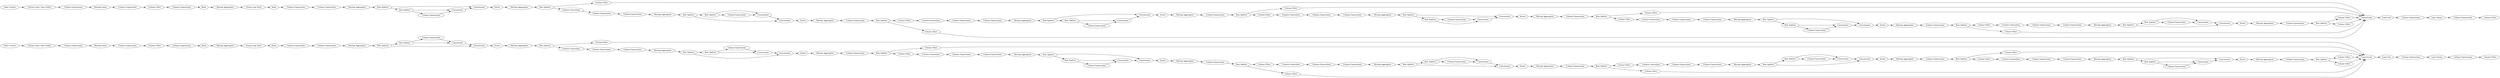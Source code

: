 digraph {
	24 -> 26
	208 -> 209
	174 -> 248
	99 -> 102
	128 -> 127
	234 -> 235
	103 -> 168
	246 -> 179
	228 -> 238
	184 -> 237
	282 -> 283
	156 -> 148
	256 -> 192
	267 -> 187
	114 -> 111
	249 -> 246
	257 -> 261
	246 -> 250
	134 -> 136
	99 -> 101
	160 -> 145
	190 -> 205
	147 -> 156
	210 -> 213
	235 -> 251
	203 -> 265
	186 -> 277
	150 -> 163
	224 -> 225
	143 -> 172
	215 -> 198
	117 -> 118
	86 -> 94
	187 -> 185
	30 -> 89
	225 -> 223
	251 -> 249
	153 -> 152
	108 -> 167
	192 -> 232
	255 -> 235
	172 -> 144
	201 -> 180
	277 -> 279
	159 -> 128
	240 -> 239
	212 -> 214
	281 -> 282
	204 -> 191
	253 -> 255
	238 -> 242
	198 -> 263
	171 -> 129
	210 -> 212
	288 -> 287
	145 -> 141
	90 -> 93
	95 -> 96
	195 -> 183
	144 -> 164
	227 -> 224
	208 -> 220
	201 -> 175
	270 -> 286
	195 -> 182
	104 -> 103
	276 -> 274
	205 -> 197
	244 -> 258
	113 -> 114
	115 -> 170
	182 -> 248
	162 -> 105
	242 -> 236
	212 -> 217
	177 -> 248
	176 -> 248
	101 -> 96
	123 -> 122
	286 -> 285
	234 -> 253
	97 -> 109
	138 -> 135
	233 -> 177
	233 -> 194
	207 -> 210
	140 -> 134
	126 -> 124
	183 -> 248
	105 -> 32
	96 -> 97
	206 -> 199
	164 -> 105
	265 -> 195
	116 -> 159
	197 -> 189
	287 -> 266
	136 -> 139
	278 -> 269
	262 -> 233
	118 -> 119
	151 -> 157
	191 -> 202
	196 -> 188
	179 -> 248
	125 -> 122
	181 -> 200
	110 -> 118
	95 -> 99
	236 -> 262
	253 -> 243
	216 -> 264
	148 -> 152
	142 -> 140
	257 -> 258
	226 -> 181
	283 -> 284
	232 -> 231
	168 -> 105
	173 -> 150
	229 -> 228
	222 -> 221
	100 -> 98
	274 -> 29
	106 -> 100
	150 -> 162
	154 -> 146
	245 -> 260
	22 -> 281
	231 -> 230
	243 -> 255
	129 -> 160
	263 -> 201
	209 -> 211
	218 -> 229
	132 -> 131
	226 -> 174
	169 -> 108
	124 -> 132
	189 -> 196
	131 -> 133
	180 -> 204
	112 -> 110
	136 -> 138
	284 -> 24
	146 -> 173
	139 -> 138
	31 -> 30
	108 -> 158
	121 -> 110
	90 -> 91
	26 -> 33
	188 -> 203
	32 -> 275
	280 -> 22
	213 -> 215
	193 -> 189
	93 -> 86
	170 -> 116
	175 -> 248
	214 -> 213
	247 -> 244
	107 -> 106
	102 -> 101
	285 -> 288
	256 -> 176
	149 -> 155
	185 -> 184
	141 -> 142
	211 -> 216
	260 -> 257
	135 -> 137
	144 -> 161
	219 -> 241
	103 -> 107
	250 -> 252
	152 -> 154
	230 -> 219
	151 -> 153
	197 -> 193
	33 -> 31
	241 -> 238
	217 -> 214
	117 -> 121
	93 -> 94
	116 -> 166
	252 -> 245
	258 -> 259
	132 -> 123
	94 -> 91
	279 -> 278
	134 -> 135
	200 -> 206
	266 -> 267
	220 -> 222
	199 -> 207
	109 -> 169
	129 -> 165
	205 -> 196
	261 -> 244
	167 -> 105
	158 -> 113
	264 -> 226
	178 -> 256
	98 -> 95
	120 -> 117
	123 -> 125
	163 -> 105
	166 -> 105
	220 -> 221
	119 -> 115
	121 -> 112
	239 -> 234
	130 -> 171
	237 -> 240
	137 -> 143
	127 -> 126
	111 -> 120
	223 -> 208
	81 -> 90
	148 -> 151
	92 -> 104
	91 -> 92
	248 -> 186
	194 -> 227
	165 -> 105
	241 -> 218
	21 -> 270
	161 -> 149
	155 -> 147
	261 -> 247
	254 -> 178
	221 -> 209
	122 -> 131
	157 -> 153
	202 -> 190
	218 -> 228
	259 -> 254
	82 -> 81
	89 -> 82
	275 -> 276
	133 -> 130
	246 [label="Row Splitter"]
	227 [label="Counter Generation"]
	103 [label="Row Splitter"]
	126 [label="Column Expressions"]
	222 [label="Column Expressions"]
	284 [label="Column Filter"]
	136 [label="Row Splitter"]
	26 [label=Rank]
	153 [label=Concatenate]
	217 [label="Column Expressions"]
	239 [label="Moving Aggregator"]
	184 [label=Rank]
	259 [label=Sorter]
	201 [label="Row Splitter"]
	190 [label="Moving Aggregator"]
	256 [label="Row Splitter"]
	189 [label=Concatenate]
	196 [label=Concatenate]
	277 [label="Column Expressions"]
	154 [label=Sorter]
	146 [label="Moving Aggregator"]
	129 [label="Row Splitter"]
	281 [label="Column Expressions"]
	166 [label="Column Filter"]
	274 [label="Column Expressions"]
	150 [label="Row Splitter"]
	223 [label="Moving Aggregator"]
	251 [label=Sorter]
	115 [label="Moving Aggregator"]
	279 [label="Lag Column"]
	93 [label="Row Splitter"]
	135 [label=Concatenate]
	134 [label="Row Splitter"]
	195 [label="Row Splitter"]
	81 [label="Moving Aggregator"]
	107 [label="Counter Generation"]
	229 [label="Column Expressions"]
	120 [label="Moving Aggregator"]
	258 [label=Concatenate]
	157 [label="Column Expressions"]
	118 [label=Concatenate]
	29 [label="Column Filter"]
	249 [label="Moving Aggregator"]
	213 [label=Concatenate]
	210 [label="Row Splitter"]
	231 [label="Column Expressions"]
	263 [label="Column Expressions"]
	247 [label="Column Expressions"]
	165 [label="Column Filter"]
	97 [label=Sorter]
	108 [label="Row Splitter"]
	252 [label="Column Expressions"]
	122 [label=Concatenate]
	105 [label=Concatenate]
	286 [label="Column Expressions"]
	269 [label="Column Filter"]
	209 [label=Concatenate]
	151 [label="Row Splitter"]
	245 [label="Column Expressions"]
	211 [label=Sorter]
	185 [label="Group Loop Start"]
	92 [label=Sorter]
	137 [label=Sorter]
	119 [label=Sorter]
	98 [label="Moving Aggregator"]
	288 [label="Column Expressions"]
	141 [label="Column Expressions"]
	262 [label="Column Expressions"]
	125 [label="Column Expressions"]
	144 [label="Row Splitter"]
	285 [label="Missing Value"]
	22 [label="Extract Date_Time Fields"]
	207 [label="Moving Aggregator"]
	191 [label="Column Expressions"]
	287 [label="Column Filter"]
	243 [label="Column Expressions"]
	147 [label="Column Expressions"]
	159 [label="Column Filter"]
	278 [label="Column Expressions"]
	199 [label="Column Expressions"]
	264 [label="Column Expressions"]
	248 [label=Concatenate]
	192 [label="Column Filter"]
	96 [label=Concatenate]
	104 [label="Moving Aggregator"]
	102 [label="Column Expressions"]
	270 [label="Extract Date_Time Fields"]
	241 [label="Row Splitter"]
	220 [label="Row Splitter"]
	234 [label="Row Splitter"]
	132 [label="Row Splitter"]
	91 [label=Concatenate]
	275 [label="Column Expressions"]
	169 [label="Column Expressions"]
	224 [label="Column Expressions"]
	21 [label="Table Creator"]
	138 [label=Concatenate]
	121 [label="Row Splitter"]
	200 [label="Counter Generation"]
	254 [label="Moving Aggregator"]
	163 [label="Column Filter"]
	180 [label="Column Filter"]
	24 [label="Column Expressions"]
	228 [label=Concatenate]
	283 [label="Column Expressions"]
	237 [label="Column Expressions"]
	188 [label=Sorter]
	156 [label="Moving Aggregator"]
	161 [label="Column Filter"]
	216 [label="Moving Aggregator"]
	131 [label=Concatenate]
	114 [label="Column Expressions"]
	197 [label="Row Splitter"]
	214 [label=Concatenate]
	218 [label="Row Splitter"]
	240 [label="Column Expressions"]
	33 [label="Moving Aggregator"]
	164 [label="Column Filter"]
	123 [label="Row Splitter"]
	90 [label="Row Splitter"]
	244 [label=Concatenate]
	261 [label="Row Splitter"]
	174 [label="Column Filter"]
	219 [label="Moving Aggregator"]
	143 [label="Moving Aggregator"]
	142 [label="Column Expressions"]
	124 [label="Moving Aggregator"]
	198 [label="Moving Aggregator"]
	266 [label="Column Expressions"]
	117 [label="Row Splitter"]
	160 [label="Column Filter"]
	179 [label="Column Filter"]
	94 [label=Concatenate]
	99 [label="Row Splitter"]
	235 [label=Concatenate]
	267 [label=Rank]
	82 [label="Column Expressions"]
	140 [label="Moving Aggregator"]
	255 [label=Concatenate]
	205 [label="Row Splitter"]
	116 [label="Row Splitter"]
	155 [label="Column Expressions"]
	181 [label="Column Filter"]
	226 [label="Row Splitter"]
	152 [label=Concatenate]
	30 [label=Rank]
	128 [label="Counter Generation"]
	170 [label="Column Expressions"]
	242 [label=Sorter]
	203 [label="Moving Aggregator"]
	167 [label="Column Filter"]
	133 [label=Sorter]
	89 [label="Column Expressions"]
	280 [label="Table Creator"]
	230 [label="Column Expressions"]
	194 [label="Column Filter"]
	182 [label="Column Filter"]
	162 [label="Column Filter"]
	145 [label="Counter Generation"]
	149 [label="Counter Generation"]
	225 [label="Column Expressions"]
	233 [label="Row Splitter"]
	168 [label="Column Filter"]
	208 [label="Row Splitter"]
	253 [label="Row Splitter"]
	206 [label="Column Expressions"]
	236 [label="Moving Aggregator"]
	31 [label="Group Loop Start"]
	183 [label="Column Filter"]
	109 [label="Moving Aggregator"]
	177 [label="Column Filter"]
	204 [label="Counter Generation"]
	238 [label=Concatenate]
	110 [label=Concatenate]
	282 [label="Missing Value"]
	171 [label="Column Expressions"]
	260 [label="Moving Aggregator"]
	86 [label="Column Expressions"]
	265 [label="Column Expressions"]
	148 [label="Row Splitter"]
	112 [label="Column Expressions"]
	127 [label="Column Expressions"]
	158 [label="Column Filter"]
	173 [label="Column Expressions"]
	178 [label="Column Expressions"]
	250 [label="Counter Generation"]
	176 [label="Column Filter"]
	101 [label=Concatenate]
	172 [label="Column Expressions"]
	202 [label="Column Expressions"]
	100 [label="Column Expressions"]
	106 [label="Column Expressions"]
	257 [label="Row Splitter"]
	175 [label="Column Filter"]
	232 [label="Counter Generation"]
	113 [label="Counter Generation"]
	139 [label="Column Expressions"]
	186 [label="Loop End"]
	193 [label="Column Expressions"]
	212 [label="Row Splitter"]
	130 [label="Moving Aggregator"]
	95 [label="Row Splitter"]
	111 [label="Column Expressions"]
	187 [label="Moving Aggregator"]
	215 [label=Sorter]
	276 [label="Lag Column"]
	32 [label="Loop End"]
	221 [label=Concatenate]
	rankdir=LR
}
